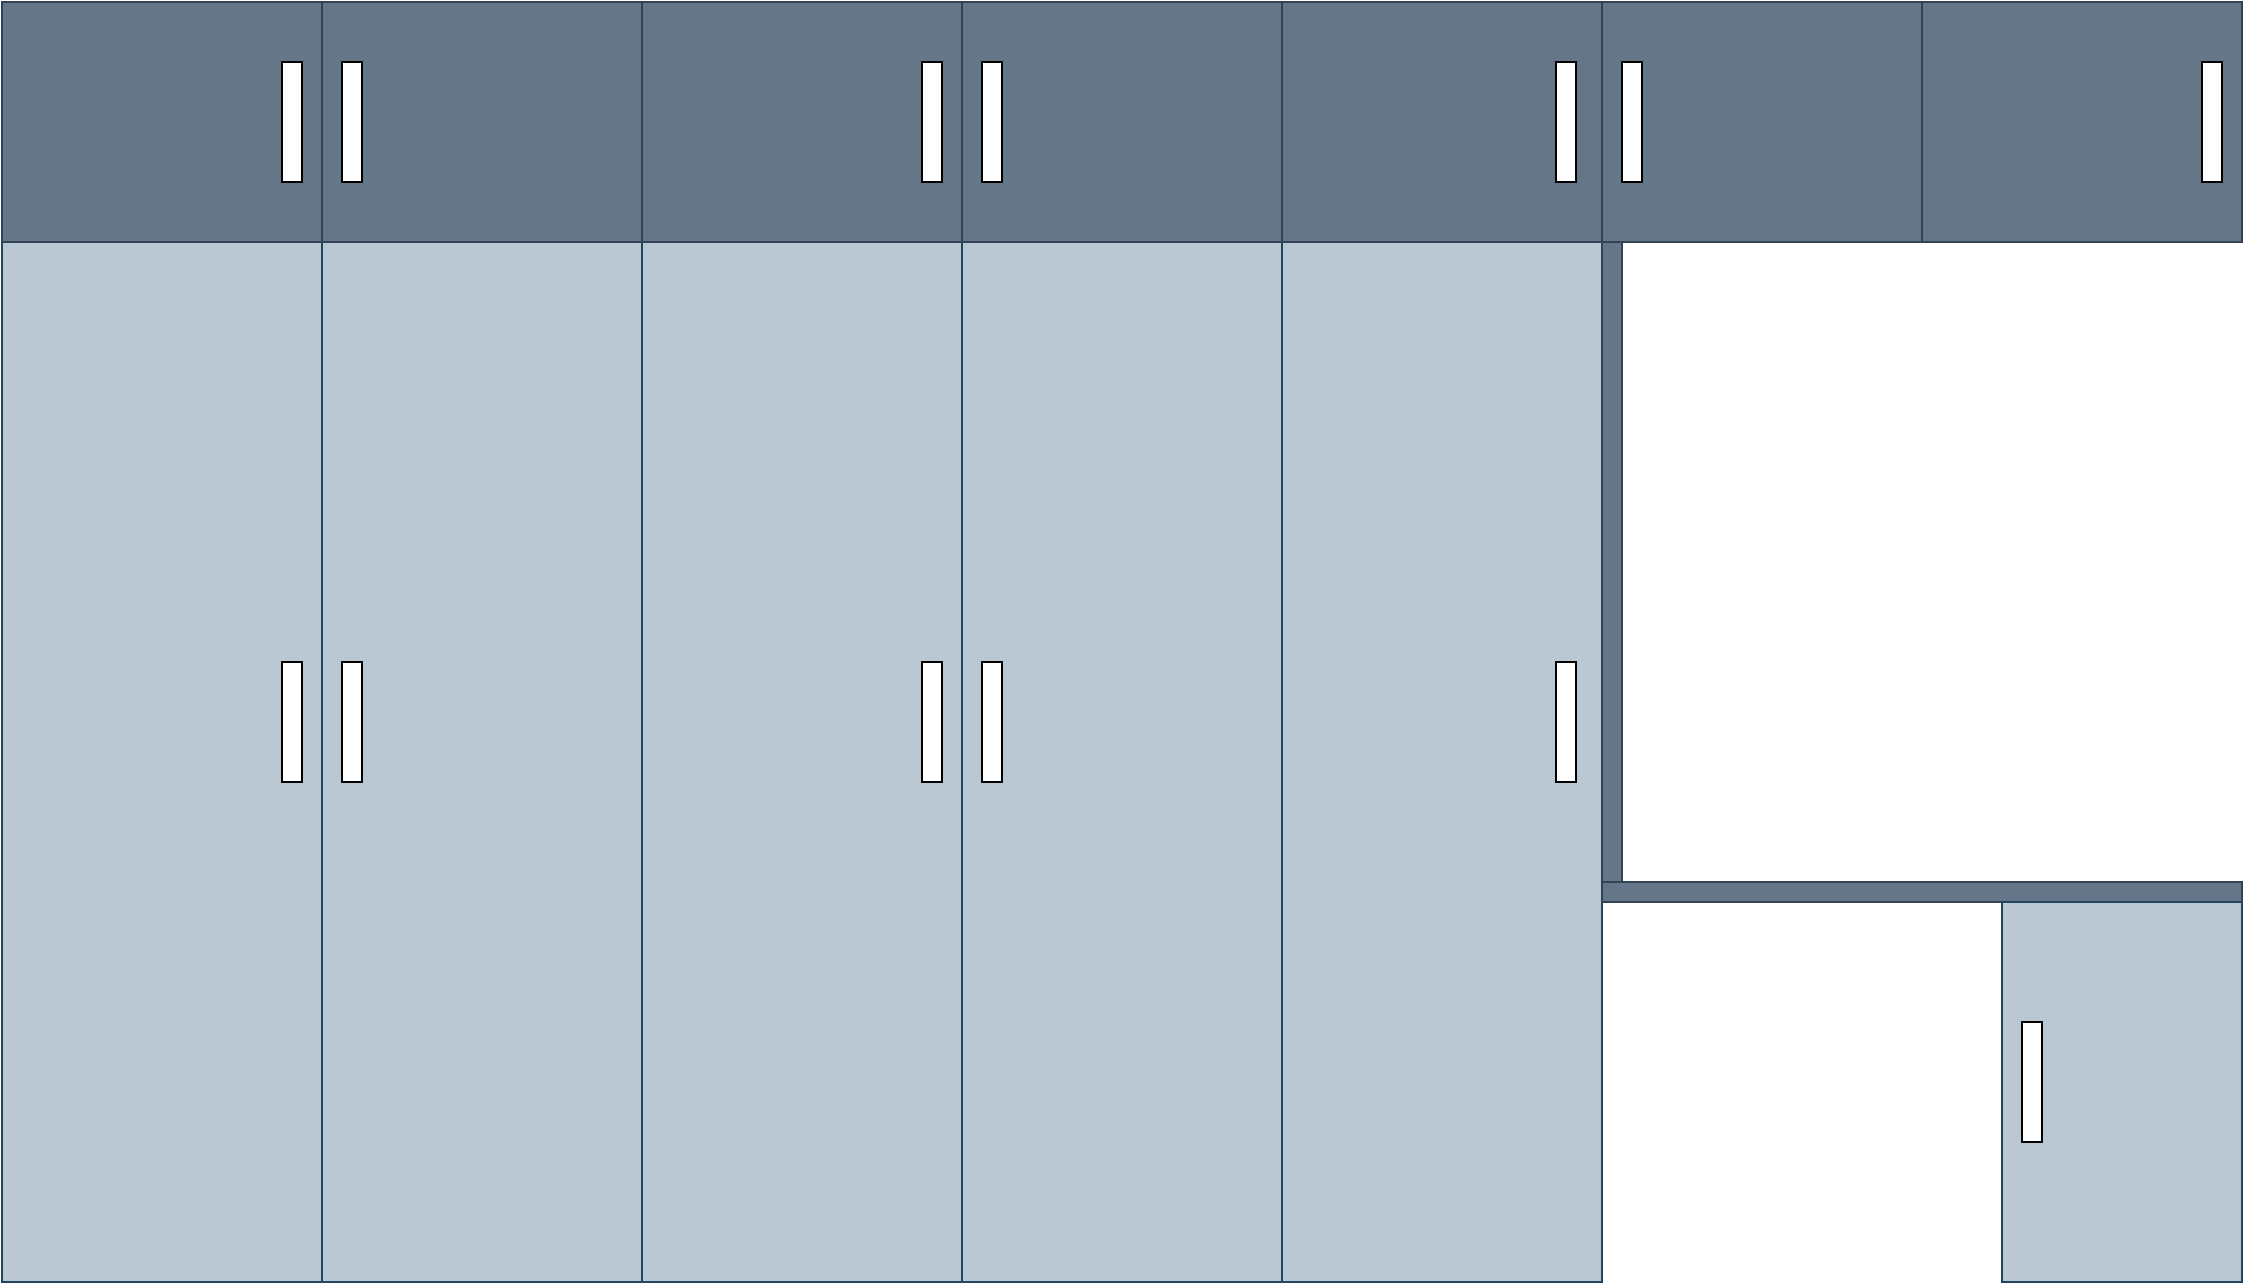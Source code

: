 <mxfile version="21.7.2" type="github">
  <diagram name="Page-1" id="G8g67aC8LQwusOpC-o-B">
    <mxGraphModel dx="1306" dy="747" grid="1" gridSize="10" guides="1" tooltips="1" connect="1" arrows="1" fold="1" page="1" pageScale="1" pageWidth="827" pageHeight="1169" math="0" shadow="0">
      <root>
        <mxCell id="0" />
        <mxCell id="1" parent="0" />
        <mxCell id="dkoMHG8kSQWPY7BwaKGa-1" value="" style="rounded=0;whiteSpace=wrap;html=1;" parent="1" vertex="1">
          <mxGeometry x="40" y="40" width="1120" height="120" as="geometry" />
        </mxCell>
        <mxCell id="dkoMHG8kSQWPY7BwaKGa-3" value="" style="rounded=0;whiteSpace=wrap;html=1;fillColor=#bac8d3;strokeColor=#23445d;" parent="1" vertex="1">
          <mxGeometry x="40" y="160" width="160" height="520" as="geometry" />
        </mxCell>
        <mxCell id="dkoMHG8kSQWPY7BwaKGa-4" value="" style="rounded=0;whiteSpace=wrap;html=1;fillColor=#bac8d3;strokeColor=#23445d;" parent="1" vertex="1">
          <mxGeometry x="200" y="160" width="160" height="520" as="geometry" />
        </mxCell>
        <mxCell id="dkoMHG8kSQWPY7BwaKGa-5" value="" style="rounded=0;whiteSpace=wrap;html=1;fillColor=#bac8d3;strokeColor=#23445d;" parent="1" vertex="1">
          <mxGeometry x="360" y="160" width="160" height="520" as="geometry" />
        </mxCell>
        <mxCell id="dkoMHG8kSQWPY7BwaKGa-6" value="" style="rounded=0;whiteSpace=wrap;html=1;fillColor=#bac8d3;strokeColor=#23445d;" parent="1" vertex="1">
          <mxGeometry x="520" y="160" width="160" height="520" as="geometry" />
        </mxCell>
        <mxCell id="dkoMHG8kSQWPY7BwaKGa-7" value="" style="rounded=0;whiteSpace=wrap;html=1;fillColor=#bac8d3;strokeColor=#23445d;" parent="1" vertex="1">
          <mxGeometry x="680" y="160" width="160" height="520" as="geometry" />
        </mxCell>
        <mxCell id="dkoMHG8kSQWPY7BwaKGa-8" value="" style="rounded=0;whiteSpace=wrap;html=1;fillColor=#647687;fontColor=#ffffff;strokeColor=#314354;" parent="1" vertex="1">
          <mxGeometry x="840" y="480" width="320" height="10" as="geometry" />
        </mxCell>
        <mxCell id="dkoMHG8kSQWPY7BwaKGa-10" value="" style="rounded=0;whiteSpace=wrap;html=1;fillColor=#bac8d3;strokeColor=#23445d;" parent="1" vertex="1">
          <mxGeometry x="1040" y="490" width="120" height="190" as="geometry" />
        </mxCell>
        <mxCell id="dkoMHG8kSQWPY7BwaKGa-11" value="" style="rounded=0;whiteSpace=wrap;html=1;fillColor=#647687;fontColor=#ffffff;strokeColor=#314354;" parent="1" vertex="1">
          <mxGeometry x="40" y="40" width="160" height="120" as="geometry" />
        </mxCell>
        <mxCell id="dkoMHG8kSQWPY7BwaKGa-12" value="" style="rounded=0;whiteSpace=wrap;html=1;fillColor=#647687;fontColor=#ffffff;strokeColor=#314354;" parent="1" vertex="1">
          <mxGeometry x="200" y="40" width="160" height="120" as="geometry" />
        </mxCell>
        <mxCell id="dkoMHG8kSQWPY7BwaKGa-13" value="" style="rounded=0;whiteSpace=wrap;html=1;fillColor=#647687;fontColor=#ffffff;strokeColor=#314354;" parent="1" vertex="1">
          <mxGeometry x="360" y="40" width="160" height="120" as="geometry" />
        </mxCell>
        <mxCell id="dkoMHG8kSQWPY7BwaKGa-14" value="" style="rounded=0;whiteSpace=wrap;html=1;fillColor=#647687;fontColor=#ffffff;strokeColor=#314354;" parent="1" vertex="1">
          <mxGeometry x="520" y="40" width="160" height="120" as="geometry" />
        </mxCell>
        <mxCell id="dkoMHG8kSQWPY7BwaKGa-15" value="" style="rounded=0;whiteSpace=wrap;html=1;fillColor=#647687;fontColor=#ffffff;strokeColor=#314354;" parent="1" vertex="1">
          <mxGeometry x="680" y="40" width="160" height="120" as="geometry" />
        </mxCell>
        <mxCell id="dkoMHG8kSQWPY7BwaKGa-16" value="" style="rounded=0;whiteSpace=wrap;html=1;fillColor=#647687;fontColor=#ffffff;strokeColor=#314354;" parent="1" vertex="1">
          <mxGeometry x="840" y="40" width="160" height="120" as="geometry" />
        </mxCell>
        <mxCell id="dkoMHG8kSQWPY7BwaKGa-17" value="" style="rounded=0;whiteSpace=wrap;html=1;fillColor=#647687;fontColor=#ffffff;strokeColor=#314354;" parent="1" vertex="1">
          <mxGeometry x="1000" y="40" width="160" height="120" as="geometry" />
        </mxCell>
        <mxCell id="dkoMHG8kSQWPY7BwaKGa-18" value="" style="rounded=0;whiteSpace=wrap;html=1;" parent="1" vertex="1">
          <mxGeometry x="180" y="370" width="10" height="60" as="geometry" />
        </mxCell>
        <mxCell id="dkoMHG8kSQWPY7BwaKGa-19" value="" style="rounded=0;whiteSpace=wrap;html=1;" parent="1" vertex="1">
          <mxGeometry x="210" y="370" width="10" height="60" as="geometry" />
        </mxCell>
        <mxCell id="dkoMHG8kSQWPY7BwaKGa-20" value="" style="rounded=0;whiteSpace=wrap;html=1;" parent="1" vertex="1">
          <mxGeometry x="500" y="370" width="10" height="60" as="geometry" />
        </mxCell>
        <mxCell id="dkoMHG8kSQWPY7BwaKGa-21" value="" style="rounded=0;whiteSpace=wrap;html=1;" parent="1" vertex="1">
          <mxGeometry x="530" y="370" width="10" height="60" as="geometry" />
        </mxCell>
        <mxCell id="dkoMHG8kSQWPY7BwaKGa-22" value="" style="rounded=0;whiteSpace=wrap;html=1;" parent="1" vertex="1">
          <mxGeometry x="817" y="370" width="10" height="60" as="geometry" />
        </mxCell>
        <mxCell id="dkoMHG8kSQWPY7BwaKGa-24" value="" style="rounded=0;whiteSpace=wrap;html=1;" parent="1" vertex="1">
          <mxGeometry x="180" y="70" width="10" height="60" as="geometry" />
        </mxCell>
        <mxCell id="dkoMHG8kSQWPY7BwaKGa-25" value="" style="rounded=0;whiteSpace=wrap;html=1;" parent="1" vertex="1">
          <mxGeometry x="210" y="70" width="10" height="60" as="geometry" />
        </mxCell>
        <mxCell id="dkoMHG8kSQWPY7BwaKGa-26" value="" style="rounded=0;whiteSpace=wrap;html=1;" parent="1" vertex="1">
          <mxGeometry x="500" y="70" width="10" height="60" as="geometry" />
        </mxCell>
        <mxCell id="dkoMHG8kSQWPY7BwaKGa-28" value="" style="rounded=0;whiteSpace=wrap;html=1;" parent="1" vertex="1">
          <mxGeometry x="530" y="70" width="10" height="60" as="geometry" />
        </mxCell>
        <mxCell id="dkoMHG8kSQWPY7BwaKGa-29" value="" style="rounded=0;whiteSpace=wrap;html=1;" parent="1" vertex="1">
          <mxGeometry x="817" y="70" width="10" height="60" as="geometry" />
        </mxCell>
        <mxCell id="dkoMHG8kSQWPY7BwaKGa-31" value="" style="rounded=0;whiteSpace=wrap;html=1;" parent="1" vertex="1">
          <mxGeometry x="850" y="70" width="10" height="60" as="geometry" />
        </mxCell>
        <mxCell id="dkoMHG8kSQWPY7BwaKGa-32" value="" style="rounded=0;whiteSpace=wrap;html=1;" parent="1" vertex="1">
          <mxGeometry x="1140" y="70" width="10" height="60" as="geometry" />
        </mxCell>
        <mxCell id="dkoMHG8kSQWPY7BwaKGa-33" value="" style="rounded=0;whiteSpace=wrap;html=1;" parent="1" vertex="1">
          <mxGeometry x="1050" y="550" width="10" height="60" as="geometry" />
        </mxCell>
        <mxCell id="gVJ6pCLSikW65xGvFdSp-1" value="" style="rounded=0;whiteSpace=wrap;html=1;fillColor=#647687;fontColor=#ffffff;strokeColor=#314354;" vertex="1" parent="1">
          <mxGeometry x="840" y="160" width="10" height="320" as="geometry" />
        </mxCell>
      </root>
    </mxGraphModel>
  </diagram>
</mxfile>
